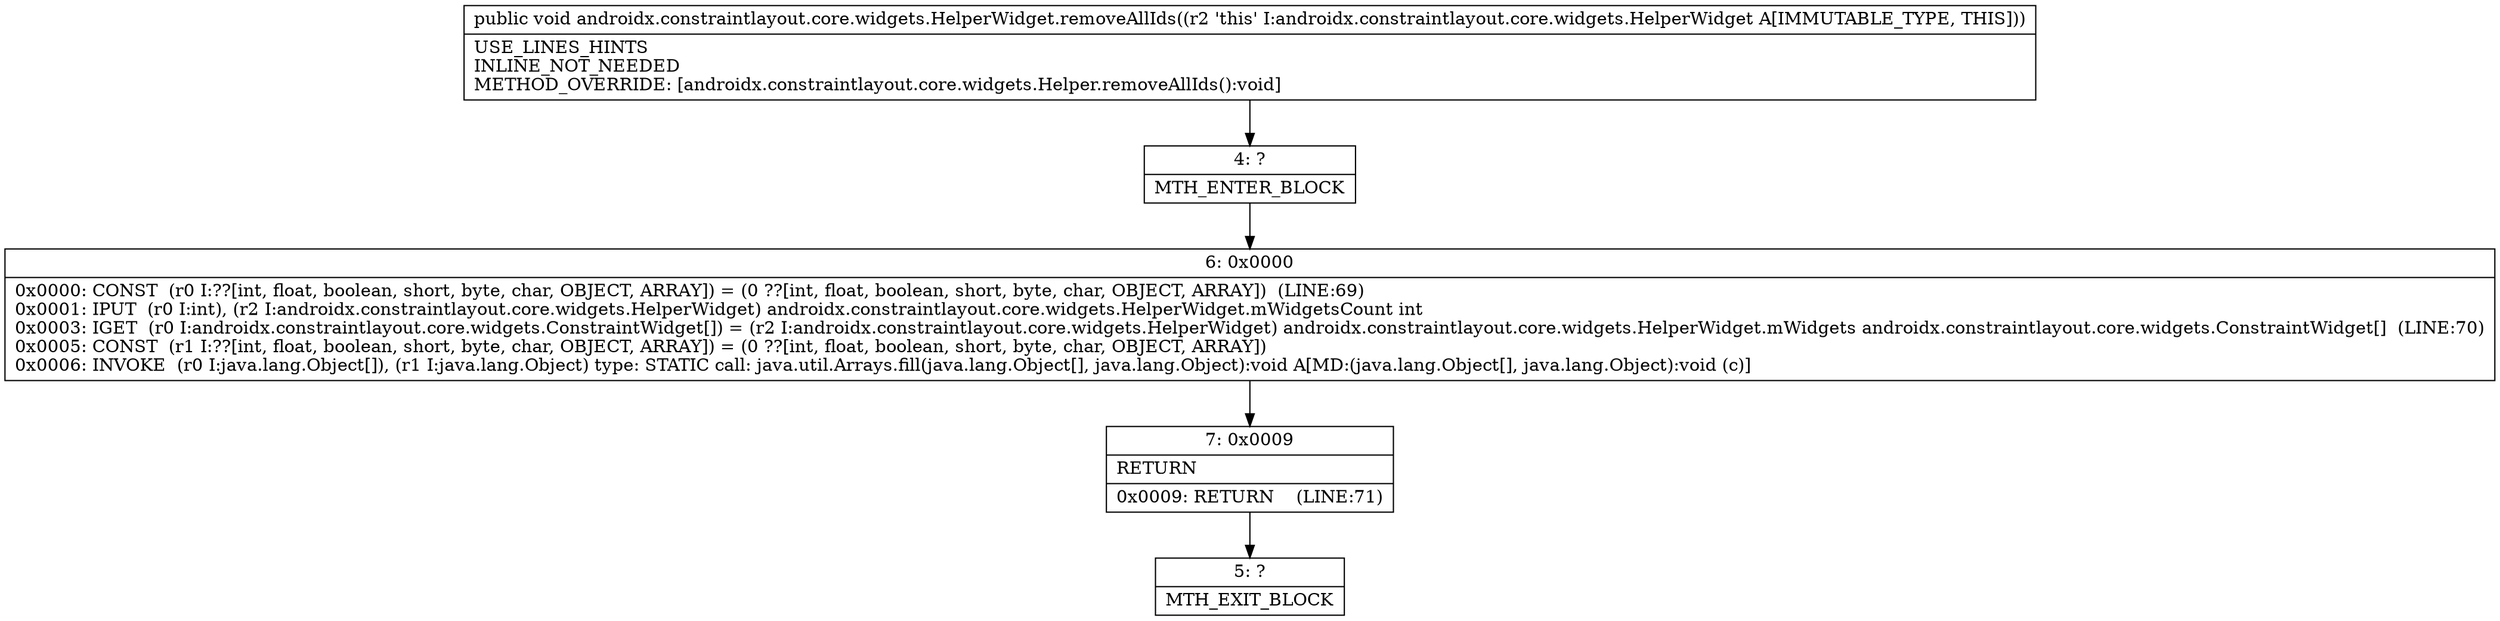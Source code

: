 digraph "CFG forandroidx.constraintlayout.core.widgets.HelperWidget.removeAllIds()V" {
Node_4 [shape=record,label="{4\:\ ?|MTH_ENTER_BLOCK\l}"];
Node_6 [shape=record,label="{6\:\ 0x0000|0x0000: CONST  (r0 I:??[int, float, boolean, short, byte, char, OBJECT, ARRAY]) = (0 ??[int, float, boolean, short, byte, char, OBJECT, ARRAY])  (LINE:69)\l0x0001: IPUT  (r0 I:int), (r2 I:androidx.constraintlayout.core.widgets.HelperWidget) androidx.constraintlayout.core.widgets.HelperWidget.mWidgetsCount int \l0x0003: IGET  (r0 I:androidx.constraintlayout.core.widgets.ConstraintWidget[]) = (r2 I:androidx.constraintlayout.core.widgets.HelperWidget) androidx.constraintlayout.core.widgets.HelperWidget.mWidgets androidx.constraintlayout.core.widgets.ConstraintWidget[]  (LINE:70)\l0x0005: CONST  (r1 I:??[int, float, boolean, short, byte, char, OBJECT, ARRAY]) = (0 ??[int, float, boolean, short, byte, char, OBJECT, ARRAY]) \l0x0006: INVOKE  (r0 I:java.lang.Object[]), (r1 I:java.lang.Object) type: STATIC call: java.util.Arrays.fill(java.lang.Object[], java.lang.Object):void A[MD:(java.lang.Object[], java.lang.Object):void (c)]\l}"];
Node_7 [shape=record,label="{7\:\ 0x0009|RETURN\l|0x0009: RETURN    (LINE:71)\l}"];
Node_5 [shape=record,label="{5\:\ ?|MTH_EXIT_BLOCK\l}"];
MethodNode[shape=record,label="{public void androidx.constraintlayout.core.widgets.HelperWidget.removeAllIds((r2 'this' I:androidx.constraintlayout.core.widgets.HelperWidget A[IMMUTABLE_TYPE, THIS]))  | USE_LINES_HINTS\lINLINE_NOT_NEEDED\lMETHOD_OVERRIDE: [androidx.constraintlayout.core.widgets.Helper.removeAllIds():void]\l}"];
MethodNode -> Node_4;Node_4 -> Node_6;
Node_6 -> Node_7;
Node_7 -> Node_5;
}

